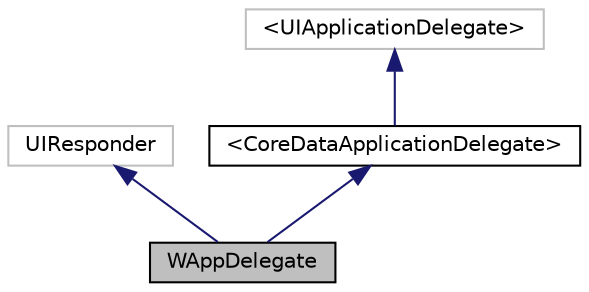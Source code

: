 digraph "WAppDelegate"
{
  edge [fontname="Helvetica",fontsize="10",labelfontname="Helvetica",labelfontsize="10"];
  node [fontname="Helvetica",fontsize="10",shape=record];
  Node1 [label="WAppDelegate",height=0.2,width=0.4,color="black", fillcolor="grey75", style="filled" fontcolor="black"];
  Node2 -> Node1 [dir="back",color="midnightblue",fontsize="10",style="solid"];
  Node2 [label="UIResponder",height=0.2,width=0.4,color="grey75", fillcolor="white", style="filled"];
  Node3 -> Node1 [dir="back",color="midnightblue",fontsize="10",style="solid"];
  Node3 [label="\<CoreDataApplicationDelegate\>",height=0.2,width=0.4,color="black", fillcolor="white", style="filled",URL="$protocol_core_data_application_delegate-p.html"];
  Node4 -> Node3 [dir="back",color="midnightblue",fontsize="10",style="solid"];
  Node4 [label="\<UIApplicationDelegate\>",height=0.2,width=0.4,color="grey75", fillcolor="white", style="filled"];
}
